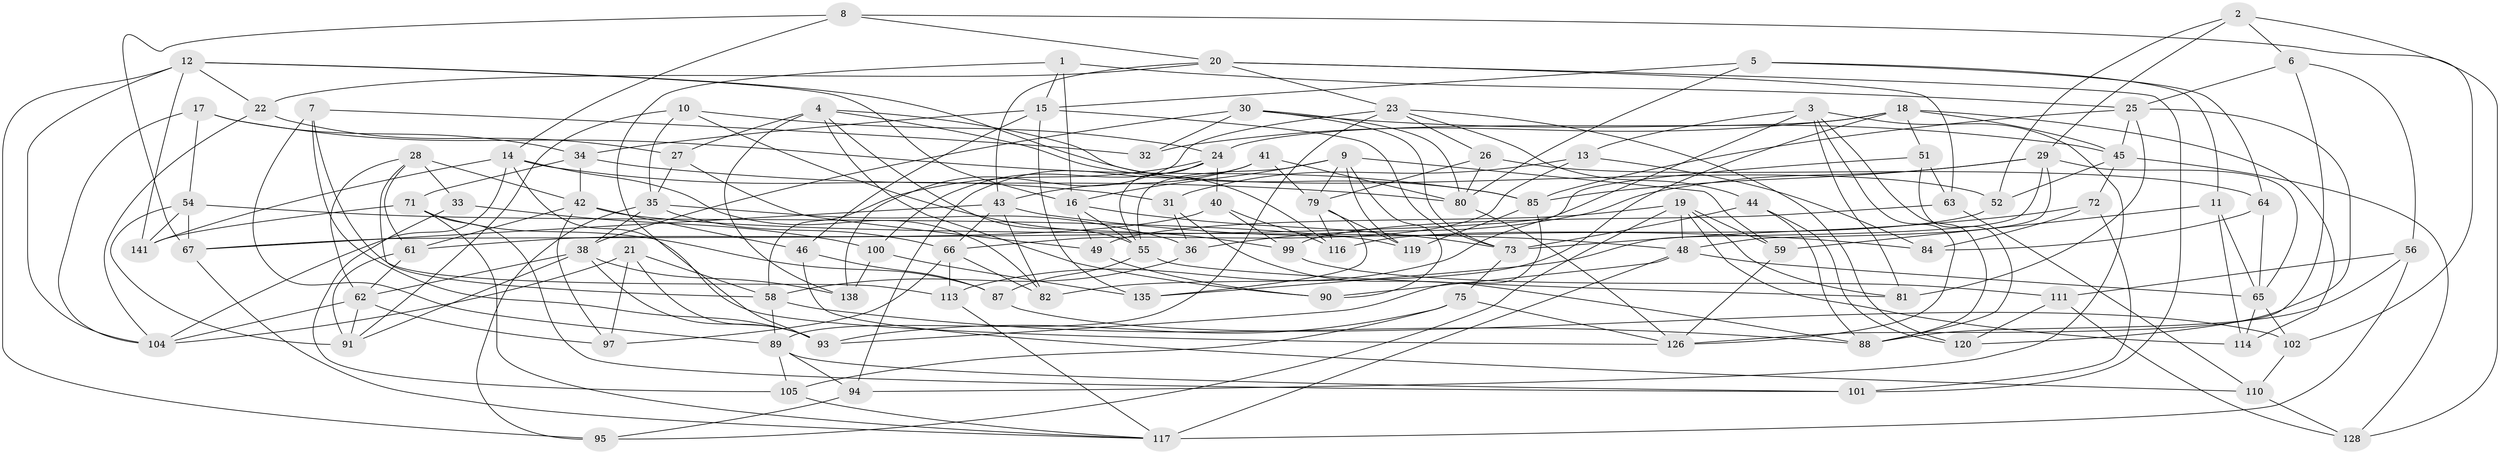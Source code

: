 // Generated by graph-tools (version 1.1) at 2025/24/03/03/25 07:24:29]
// undirected, 98 vertices, 234 edges
graph export_dot {
graph [start="1"]
  node [color=gray90,style=filled];
  1;
  2;
  3 [super="+53"];
  4 [super="+139"];
  5;
  6;
  7;
  8;
  9 [super="+78"];
  10;
  11;
  12 [super="+50"];
  13;
  14 [super="+121"];
  15 [super="+57"];
  16 [super="+69"];
  17;
  18 [super="+70"];
  19 [super="+47"];
  20 [super="+37"];
  21;
  22;
  23 [super="+131"];
  24 [super="+39"];
  25 [super="+77"];
  26;
  27;
  28 [super="+127"];
  29 [super="+98"];
  30 [super="+103"];
  31;
  32;
  33;
  34 [super="+132"];
  35 [super="+129"];
  36;
  38 [super="+76"];
  40;
  41;
  42 [super="+115"];
  43 [super="+133"];
  44;
  45 [super="+74"];
  46;
  48 [super="+60"];
  49;
  51;
  52;
  54 [super="+122"];
  55 [super="+83"];
  56;
  58 [super="+123"];
  59;
  61 [super="+140"];
  62 [super="+107"];
  63;
  64;
  65 [super="+68"];
  66 [super="+124"];
  67 [super="+125"];
  71 [super="+108"];
  72;
  73 [super="+134"];
  75;
  79 [super="+92"];
  80 [super="+86"];
  81;
  82;
  84;
  85 [super="+96"];
  87;
  88 [super="+112"];
  89 [super="+118"];
  90;
  91 [super="+130"];
  93 [super="+109"];
  94;
  95;
  97;
  99;
  100;
  101;
  102;
  104 [super="+106"];
  105;
  110;
  111;
  113;
  114;
  116;
  117 [super="+136"];
  119;
  120;
  126 [super="+137"];
  128;
  135;
  138;
  141;
  1 -- 15;
  1 -- 16;
  1 -- 93;
  1 -- 25;
  2 -- 52;
  2 -- 29;
  2 -- 6;
  2 -- 128;
  3 -- 13;
  3 -- 94;
  3 -- 88;
  3 -- 81;
  3 -- 126;
  3 -- 113;
  4 -- 90;
  4 -- 27;
  4 -- 138;
  4 -- 52;
  4 -- 85;
  4 -- 55;
  5 -- 80;
  5 -- 64;
  5 -- 11;
  5 -- 15;
  6 -- 126;
  6 -- 25;
  6 -- 56;
  7 -- 89;
  7 -- 32;
  7 -- 113;
  7 -- 93;
  8 -- 14;
  8 -- 102;
  8 -- 67;
  8 -- 20;
  9 -- 119;
  9 -- 55;
  9 -- 16;
  9 -- 90;
  9 -- 59;
  9 -- 79;
  10 -- 24;
  10 -- 99;
  10 -- 35;
  10 -- 91;
  11 -- 65;
  11 -- 59;
  11 -- 114;
  12 -- 116;
  12 -- 22;
  12 -- 104;
  12 -- 16;
  12 -- 141;
  12 -- 95;
  13 -- 84;
  13 -- 31;
  13 -- 66;
  14 -- 82;
  14 -- 141;
  14 -- 104;
  14 -- 126;
  14 -- 31;
  15 -- 34;
  15 -- 135;
  15 -- 73;
  15 -- 46;
  16 -- 49;
  16 -- 55;
  16 -- 73;
  17 -- 34;
  17 -- 104;
  17 -- 85;
  17 -- 54;
  18 -- 24;
  18 -- 114;
  18 -- 82;
  18 -- 32;
  18 -- 51;
  18 -- 45;
  19 -- 48;
  19 -- 95;
  19 -- 59;
  19 -- 81;
  19 -- 114;
  19 -- 49;
  20 -- 43;
  20 -- 63;
  20 -- 101;
  20 -- 22;
  20 -- 23;
  21 -- 58;
  21 -- 104;
  21 -- 97;
  21 -- 93;
  22 -- 104;
  22 -- 27;
  23 -- 44;
  23 -- 138;
  23 -- 26;
  23 -- 120;
  23 -- 89;
  24 -- 100;
  24 -- 40;
  24 -- 58;
  24 -- 55;
  25 -- 120;
  25 -- 85;
  25 -- 81;
  25 -- 45;
  26 -- 80;
  26 -- 79;
  26 -- 64;
  27 -- 35;
  27 -- 49;
  28 -- 61;
  28 -- 42;
  28 -- 33 [weight=2];
  28 -- 58;
  28 -- 62;
  29 -- 85;
  29 -- 36;
  29 -- 65;
  29 -- 135;
  29 -- 48;
  30 -- 80;
  30 -- 32 [weight=2];
  30 -- 45;
  30 -- 73;
  30 -- 38;
  31 -- 36;
  31 -- 88;
  33 -- 105;
  33 -- 100;
  34 -- 80;
  34 -- 42;
  34 -- 71 [weight=2];
  35 -- 38;
  35 -- 66;
  35 -- 36;
  35 -- 95;
  36 -- 58;
  38 -- 62;
  38 -- 91;
  38 -- 138;
  38 -- 93;
  40 -- 116;
  40 -- 99;
  40 -- 61;
  41 -- 94;
  41 -- 79;
  41 -- 80;
  41 -- 43;
  42 -- 48;
  42 -- 97;
  42 -- 46;
  42 -- 61;
  43 -- 82;
  43 -- 84;
  43 -- 66;
  43 -- 67;
  44 -- 120;
  44 -- 73;
  44 -- 88;
  45 -- 72;
  45 -- 128;
  45 -- 52;
  46 -- 110;
  46 -- 87;
  48 -- 90;
  48 -- 65;
  48 -- 117;
  49 -- 90;
  51 -- 88;
  51 -- 67;
  51 -- 63;
  52 -- 116;
  54 -- 119;
  54 -- 141;
  54 -- 67 [weight=2];
  54 -- 91;
  55 -- 81;
  55 -- 87;
  56 -- 111;
  56 -- 117;
  56 -- 88;
  58 -- 89;
  58 -- 88;
  59 -- 126;
  61 -- 62;
  61 -- 91 [weight=2];
  62 -- 97;
  62 -- 91;
  62 -- 104;
  63 -- 99;
  63 -- 110;
  64 -- 84;
  64 -- 65;
  65 -- 114;
  65 -- 102;
  66 -- 113;
  66 -- 97;
  66 -- 82;
  67 -- 117;
  71 -- 87;
  71 -- 117;
  71 -- 101;
  71 -- 141;
  72 -- 84;
  72 -- 101;
  72 -- 73;
  73 -- 75;
  75 -- 93;
  75 -- 105;
  75 -- 126;
  79 -- 116;
  79 -- 135;
  79 -- 119;
  80 -- 126;
  85 -- 119;
  85 -- 93;
  87 -- 102;
  89 -- 105;
  89 -- 101;
  89 -- 94;
  94 -- 95;
  99 -- 111;
  100 -- 135;
  100 -- 138;
  102 -- 110;
  105 -- 117;
  110 -- 128;
  111 -- 128;
  111 -- 120;
  113 -- 117;
}

